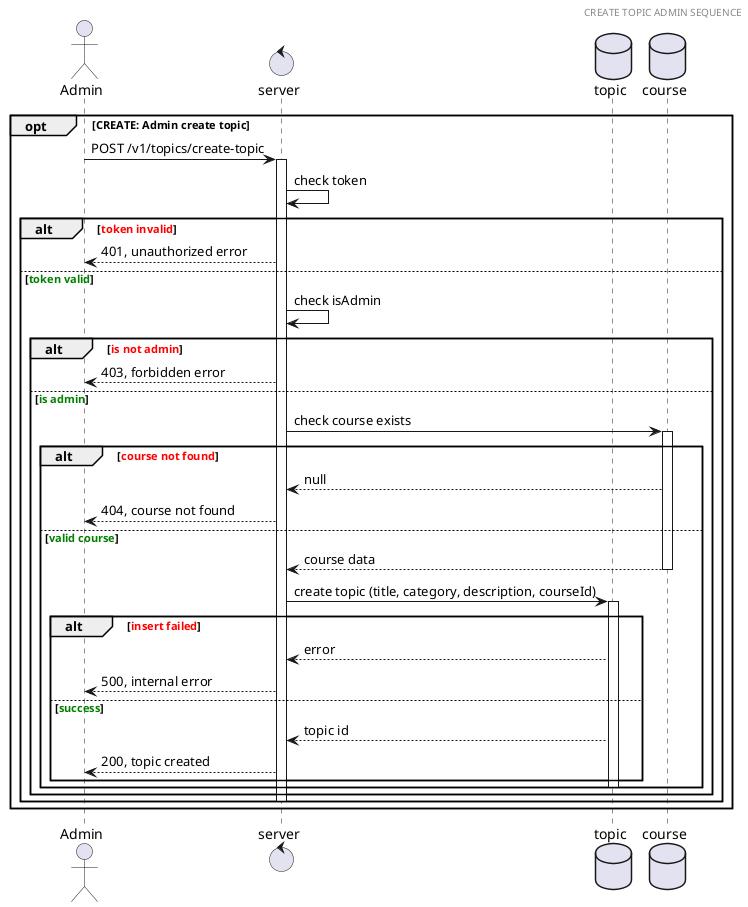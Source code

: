 @startuml Topic admin sequence

header CREATE TOPIC ADMIN SEQUENCE
actor Admin 
control server
database topic
database course

opt CREATE: Admin create topic
  Admin -> server: POST /v1/topics/create-topic
  activate server
  server -> server: check token
  alt <font color=red>token invalid</font>
    server --> Admin: 401, unauthorized error
  else <font color=green>token valid</font>
    server -> server: check isAdmin
    alt <font color=red>is not admin</font>
      server --> Admin: 403, forbidden error
    else <font color=green>is admin</font>
      server -> course: check course exists
      activate course
      alt <font color=red>course not found</font>
        course --> server: null
        server --> Admin: 404, course not found
      else <font color=green>valid course</font>
        course --> server: course data
        deactivate course
        server -> topic: create topic (title, category, description, courseId)
        activate topic
        alt <font color=red>insert failed</font>
          topic --> server: error
          server --> Admin: 500, internal error
        else <font color=green>success</font>
          topic --> server: topic id
          server --> Admin: 200, topic created
        end
        deactivate topic
      end
    end
    deactivate server
  end
end

@enduml

